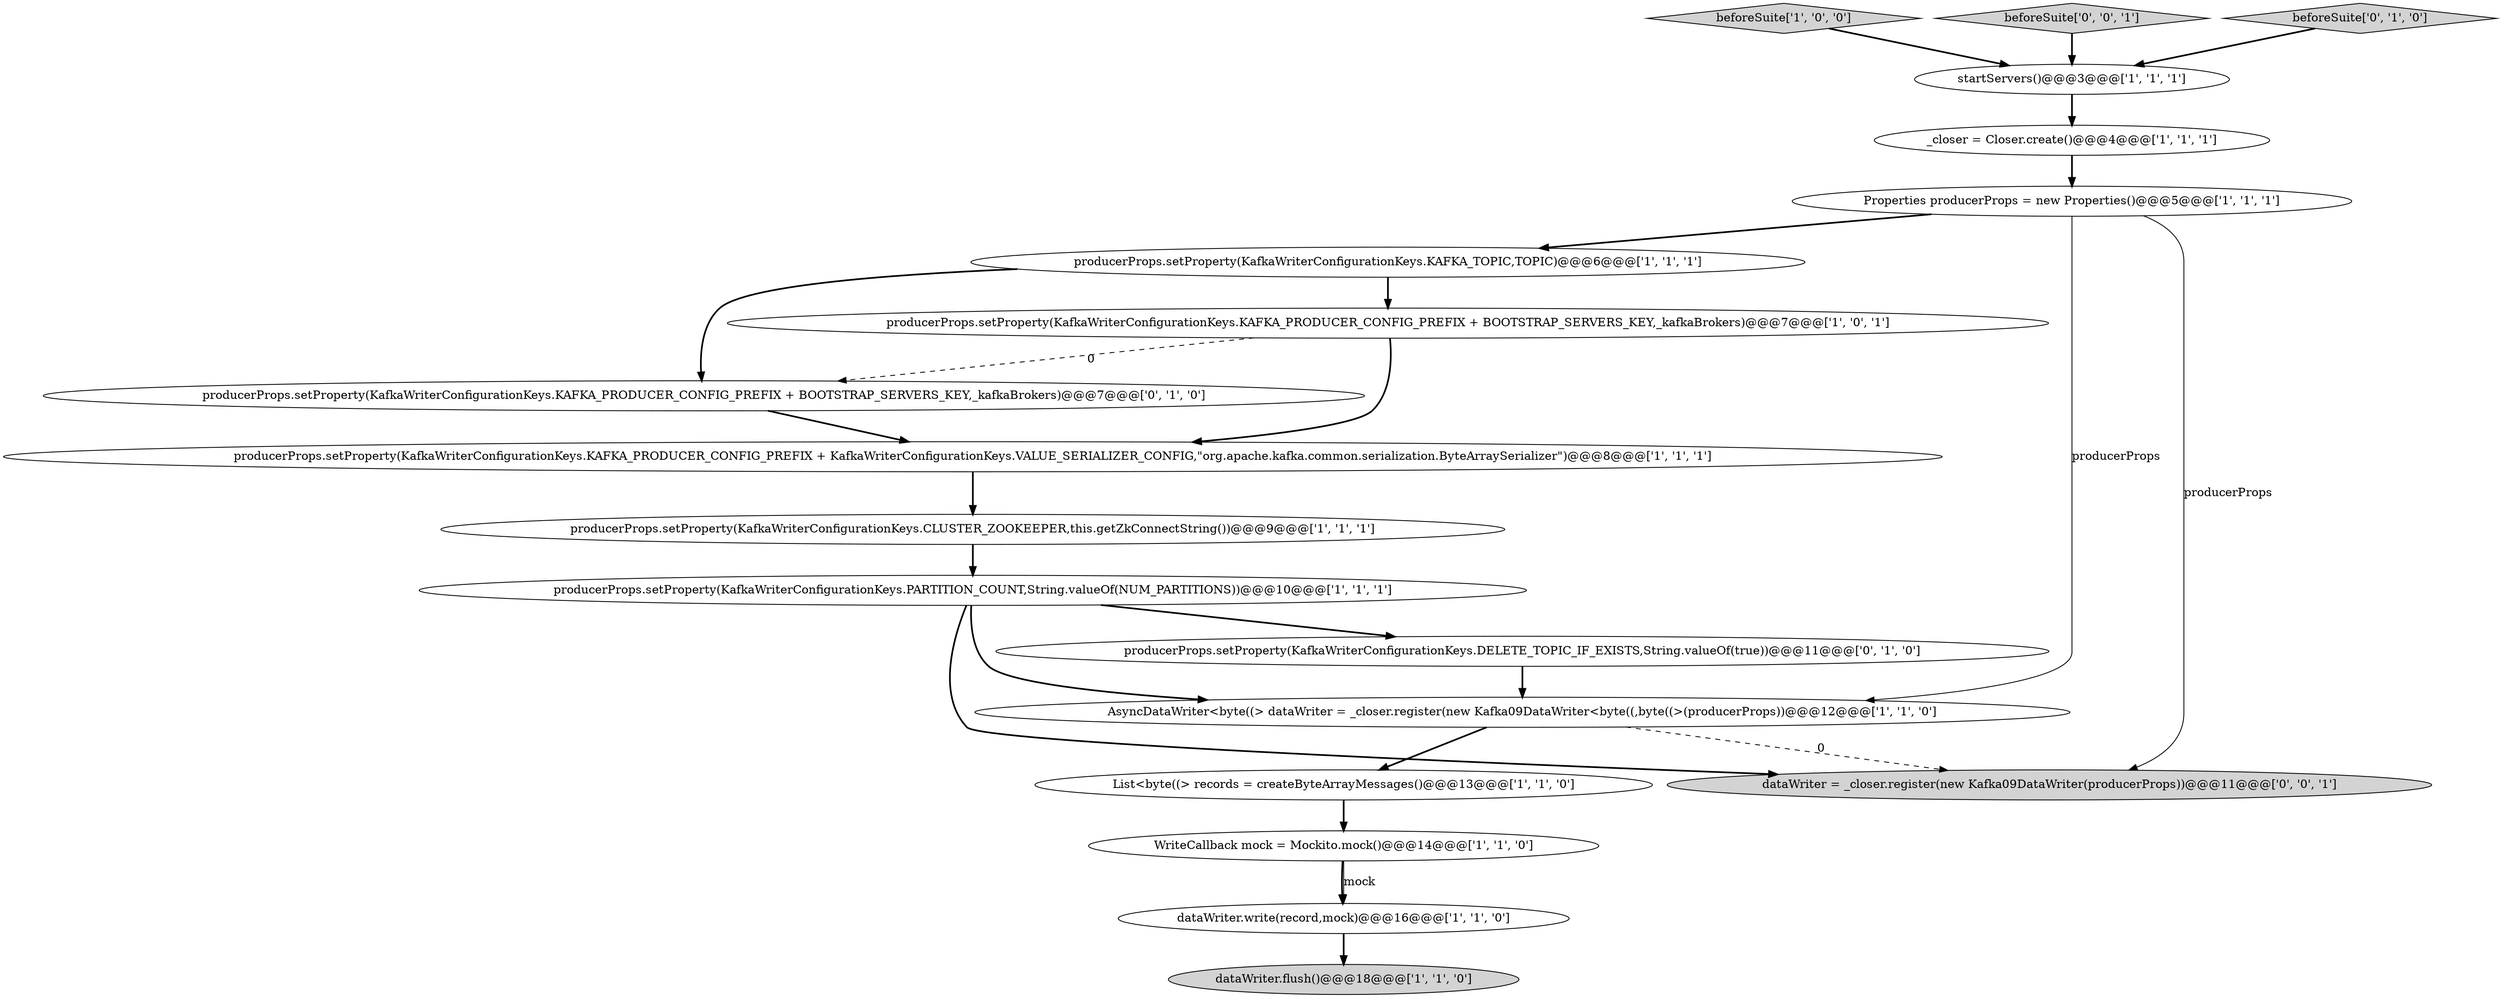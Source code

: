 digraph {
12 [style = filled, label = "producerProps.setProperty(KafkaWriterConfigurationKeys.KAFKA_PRODUCER_CONFIG_PREFIX + BOOTSTRAP_SERVERS_KEY,_kafkaBrokers)@@@7@@@['1', '0', '1']", fillcolor = white, shape = ellipse image = "AAA0AAABBB1BBB"];
16 [style = filled, label = "producerProps.setProperty(KafkaWriterConfigurationKeys.KAFKA_PRODUCER_CONFIG_PREFIX + BOOTSTRAP_SERVERS_KEY,_kafkaBrokers)@@@7@@@['0', '1', '0']", fillcolor = white, shape = ellipse image = "AAA1AAABBB2BBB"];
2 [style = filled, label = "beforeSuite['1', '0', '0']", fillcolor = lightgray, shape = diamond image = "AAA0AAABBB1BBB"];
13 [style = filled, label = "producerProps.setProperty(KafkaWriterConfigurationKeys.KAFKA_PRODUCER_CONFIG_PREFIX + KafkaWriterConfigurationKeys.VALUE_SERIALIZER_CONFIG,\"org.apache.kafka.common.serialization.ByteArraySerializer\")@@@8@@@['1', '1', '1']", fillcolor = white, shape = ellipse image = "AAA0AAABBB1BBB"];
5 [style = filled, label = "WriteCallback mock = Mockito.mock()@@@14@@@['1', '1', '0']", fillcolor = white, shape = ellipse image = "AAA0AAABBB1BBB"];
6 [style = filled, label = "startServers()@@@3@@@['1', '1', '1']", fillcolor = white, shape = ellipse image = "AAA0AAABBB1BBB"];
10 [style = filled, label = "dataWriter.flush()@@@18@@@['1', '1', '0']", fillcolor = lightgray, shape = ellipse image = "AAA0AAABBB1BBB"];
1 [style = filled, label = "producerProps.setProperty(KafkaWriterConfigurationKeys.KAFKA_TOPIC,TOPIC)@@@6@@@['1', '1', '1']", fillcolor = white, shape = ellipse image = "AAA0AAABBB1BBB"];
18 [style = filled, label = "beforeSuite['0', '0', '1']", fillcolor = lightgray, shape = diamond image = "AAA0AAABBB3BBB"];
11 [style = filled, label = "Properties producerProps = new Properties()@@@5@@@['1', '1', '1']", fillcolor = white, shape = ellipse image = "AAA0AAABBB1BBB"];
14 [style = filled, label = "producerProps.setProperty(KafkaWriterConfigurationKeys.DELETE_TOPIC_IF_EXISTS,String.valueOf(true))@@@11@@@['0', '1', '0']", fillcolor = white, shape = ellipse image = "AAA1AAABBB2BBB"];
15 [style = filled, label = "beforeSuite['0', '1', '0']", fillcolor = lightgray, shape = diamond image = "AAA0AAABBB2BBB"];
3 [style = filled, label = "producerProps.setProperty(KafkaWriterConfigurationKeys.CLUSTER_ZOOKEEPER,this.getZkConnectString())@@@9@@@['1', '1', '1']", fillcolor = white, shape = ellipse image = "AAA0AAABBB1BBB"];
7 [style = filled, label = "_closer = Closer.create()@@@4@@@['1', '1', '1']", fillcolor = white, shape = ellipse image = "AAA0AAABBB1BBB"];
17 [style = filled, label = "dataWriter = _closer.register(new Kafka09DataWriter(producerProps))@@@11@@@['0', '0', '1']", fillcolor = lightgray, shape = ellipse image = "AAA0AAABBB3BBB"];
0 [style = filled, label = "AsyncDataWriter<byte((> dataWriter = _closer.register(new Kafka09DataWriter<byte((,byte((>(producerProps))@@@12@@@['1', '1', '0']", fillcolor = white, shape = ellipse image = "AAA0AAABBB1BBB"];
8 [style = filled, label = "List<byte((> records = createByteArrayMessages()@@@13@@@['1', '1', '0']", fillcolor = white, shape = ellipse image = "AAA0AAABBB1BBB"];
4 [style = filled, label = "producerProps.setProperty(KafkaWriterConfigurationKeys.PARTITION_COUNT,String.valueOf(NUM_PARTITIONS))@@@10@@@['1', '1', '1']", fillcolor = white, shape = ellipse image = "AAA0AAABBB1BBB"];
9 [style = filled, label = "dataWriter.write(record,mock)@@@16@@@['1', '1', '0']", fillcolor = white, shape = ellipse image = "AAA0AAABBB1BBB"];
12->16 [style = dashed, label="0"];
8->5 [style = bold, label=""];
1->12 [style = bold, label=""];
11->1 [style = bold, label=""];
14->0 [style = bold, label=""];
0->8 [style = bold, label=""];
4->17 [style = bold, label=""];
11->0 [style = solid, label="producerProps"];
5->9 [style = bold, label=""];
7->11 [style = bold, label=""];
16->13 [style = bold, label=""];
15->6 [style = bold, label=""];
12->13 [style = bold, label=""];
5->9 [style = solid, label="mock"];
11->17 [style = solid, label="producerProps"];
0->17 [style = dashed, label="0"];
4->14 [style = bold, label=""];
13->3 [style = bold, label=""];
2->6 [style = bold, label=""];
6->7 [style = bold, label=""];
1->16 [style = bold, label=""];
3->4 [style = bold, label=""];
18->6 [style = bold, label=""];
4->0 [style = bold, label=""];
9->10 [style = bold, label=""];
}
